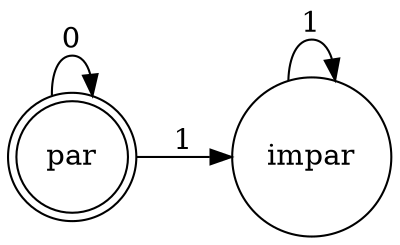 digraph finite_state_machine {
	rankdir=LR;
	size="10"
	node [shape = doublecircle]; par ;
	node [shape = circle]
	par -> par [label = 0 ];
	par -> impar [label = 1 ];
	impar -> impar [label = 1 ];
	}
